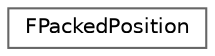digraph "Graphical Class Hierarchy"
{
 // INTERACTIVE_SVG=YES
 // LATEX_PDF_SIZE
  bgcolor="transparent";
  edge [fontname=Helvetica,fontsize=10,labelfontname=Helvetica,labelfontsize=10];
  node [fontname=Helvetica,fontsize=10,shape=box,height=0.2,width=0.4];
  rankdir="LR";
  Node0 [id="Node000000",label="FPackedPosition",height=0.2,width=0.4,color="grey40", fillcolor="white", style="filled",URL="$d3/d0b/structFPackedPosition.html",tooltip="A 3x1 of xyz(11:11:10) format."];
}
